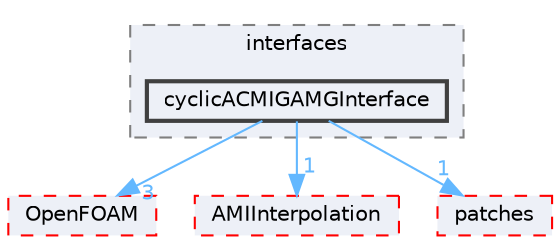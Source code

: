 digraph "src/meshTools/AMIInterpolation/GAMG/interfaces/cyclicACMIGAMGInterface"
{
 // LATEX_PDF_SIZE
  bgcolor="transparent";
  edge [fontname=Helvetica,fontsize=10,labelfontname=Helvetica,labelfontsize=10];
  node [fontname=Helvetica,fontsize=10,shape=box,height=0.2,width=0.4];
  compound=true
  subgraph clusterdir_a6141d48dba2d87e5f30618f4717b8ec {
    graph [ bgcolor="#edf0f7", pencolor="grey50", label="interfaces", fontname=Helvetica,fontsize=10 style="filled,dashed", URL="dir_a6141d48dba2d87e5f30618f4717b8ec.html",tooltip=""]
  dir_b48e18151637a50b60c6cea79013f2f6 [label="cyclicACMIGAMGInterface", fillcolor="#edf0f7", color="grey25", style="filled,bold", URL="dir_b48e18151637a50b60c6cea79013f2f6.html",tooltip=""];
  }
  dir_c5473ff19b20e6ec4dfe5c310b3778a8 [label="OpenFOAM", fillcolor="#edf0f7", color="red", style="filled,dashed", URL="dir_c5473ff19b20e6ec4dfe5c310b3778a8.html",tooltip=""];
  dir_cc283432b470ffbfab40d5c39743e289 [label="AMIInterpolation", fillcolor="#edf0f7", color="red", style="filled,dashed", URL="dir_cc283432b470ffbfab40d5c39743e289.html",tooltip=""];
  dir_e48036504f77ea988a54ffba425a88d8 [label="patches", fillcolor="#edf0f7", color="red", style="filled,dashed", URL="dir_e48036504f77ea988a54ffba425a88d8.html",tooltip=""];
  dir_b48e18151637a50b60c6cea79013f2f6->dir_c5473ff19b20e6ec4dfe5c310b3778a8 [headlabel="3", labeldistance=1.5 headhref="dir_000767_002695.html" href="dir_000767_002695.html" color="steelblue1" fontcolor="steelblue1"];
  dir_b48e18151637a50b60c6cea79013f2f6->dir_cc283432b470ffbfab40d5c39743e289 [headlabel="1", labeldistance=1.5 headhref="dir_000767_000102.html" href="dir_000767_000102.html" color="steelblue1" fontcolor="steelblue1"];
  dir_b48e18151637a50b60c6cea79013f2f6->dir_e48036504f77ea988a54ffba425a88d8 [headlabel="1", labeldistance=1.5 headhref="dir_000767_002827.html" href="dir_000767_002827.html" color="steelblue1" fontcolor="steelblue1"];
}
